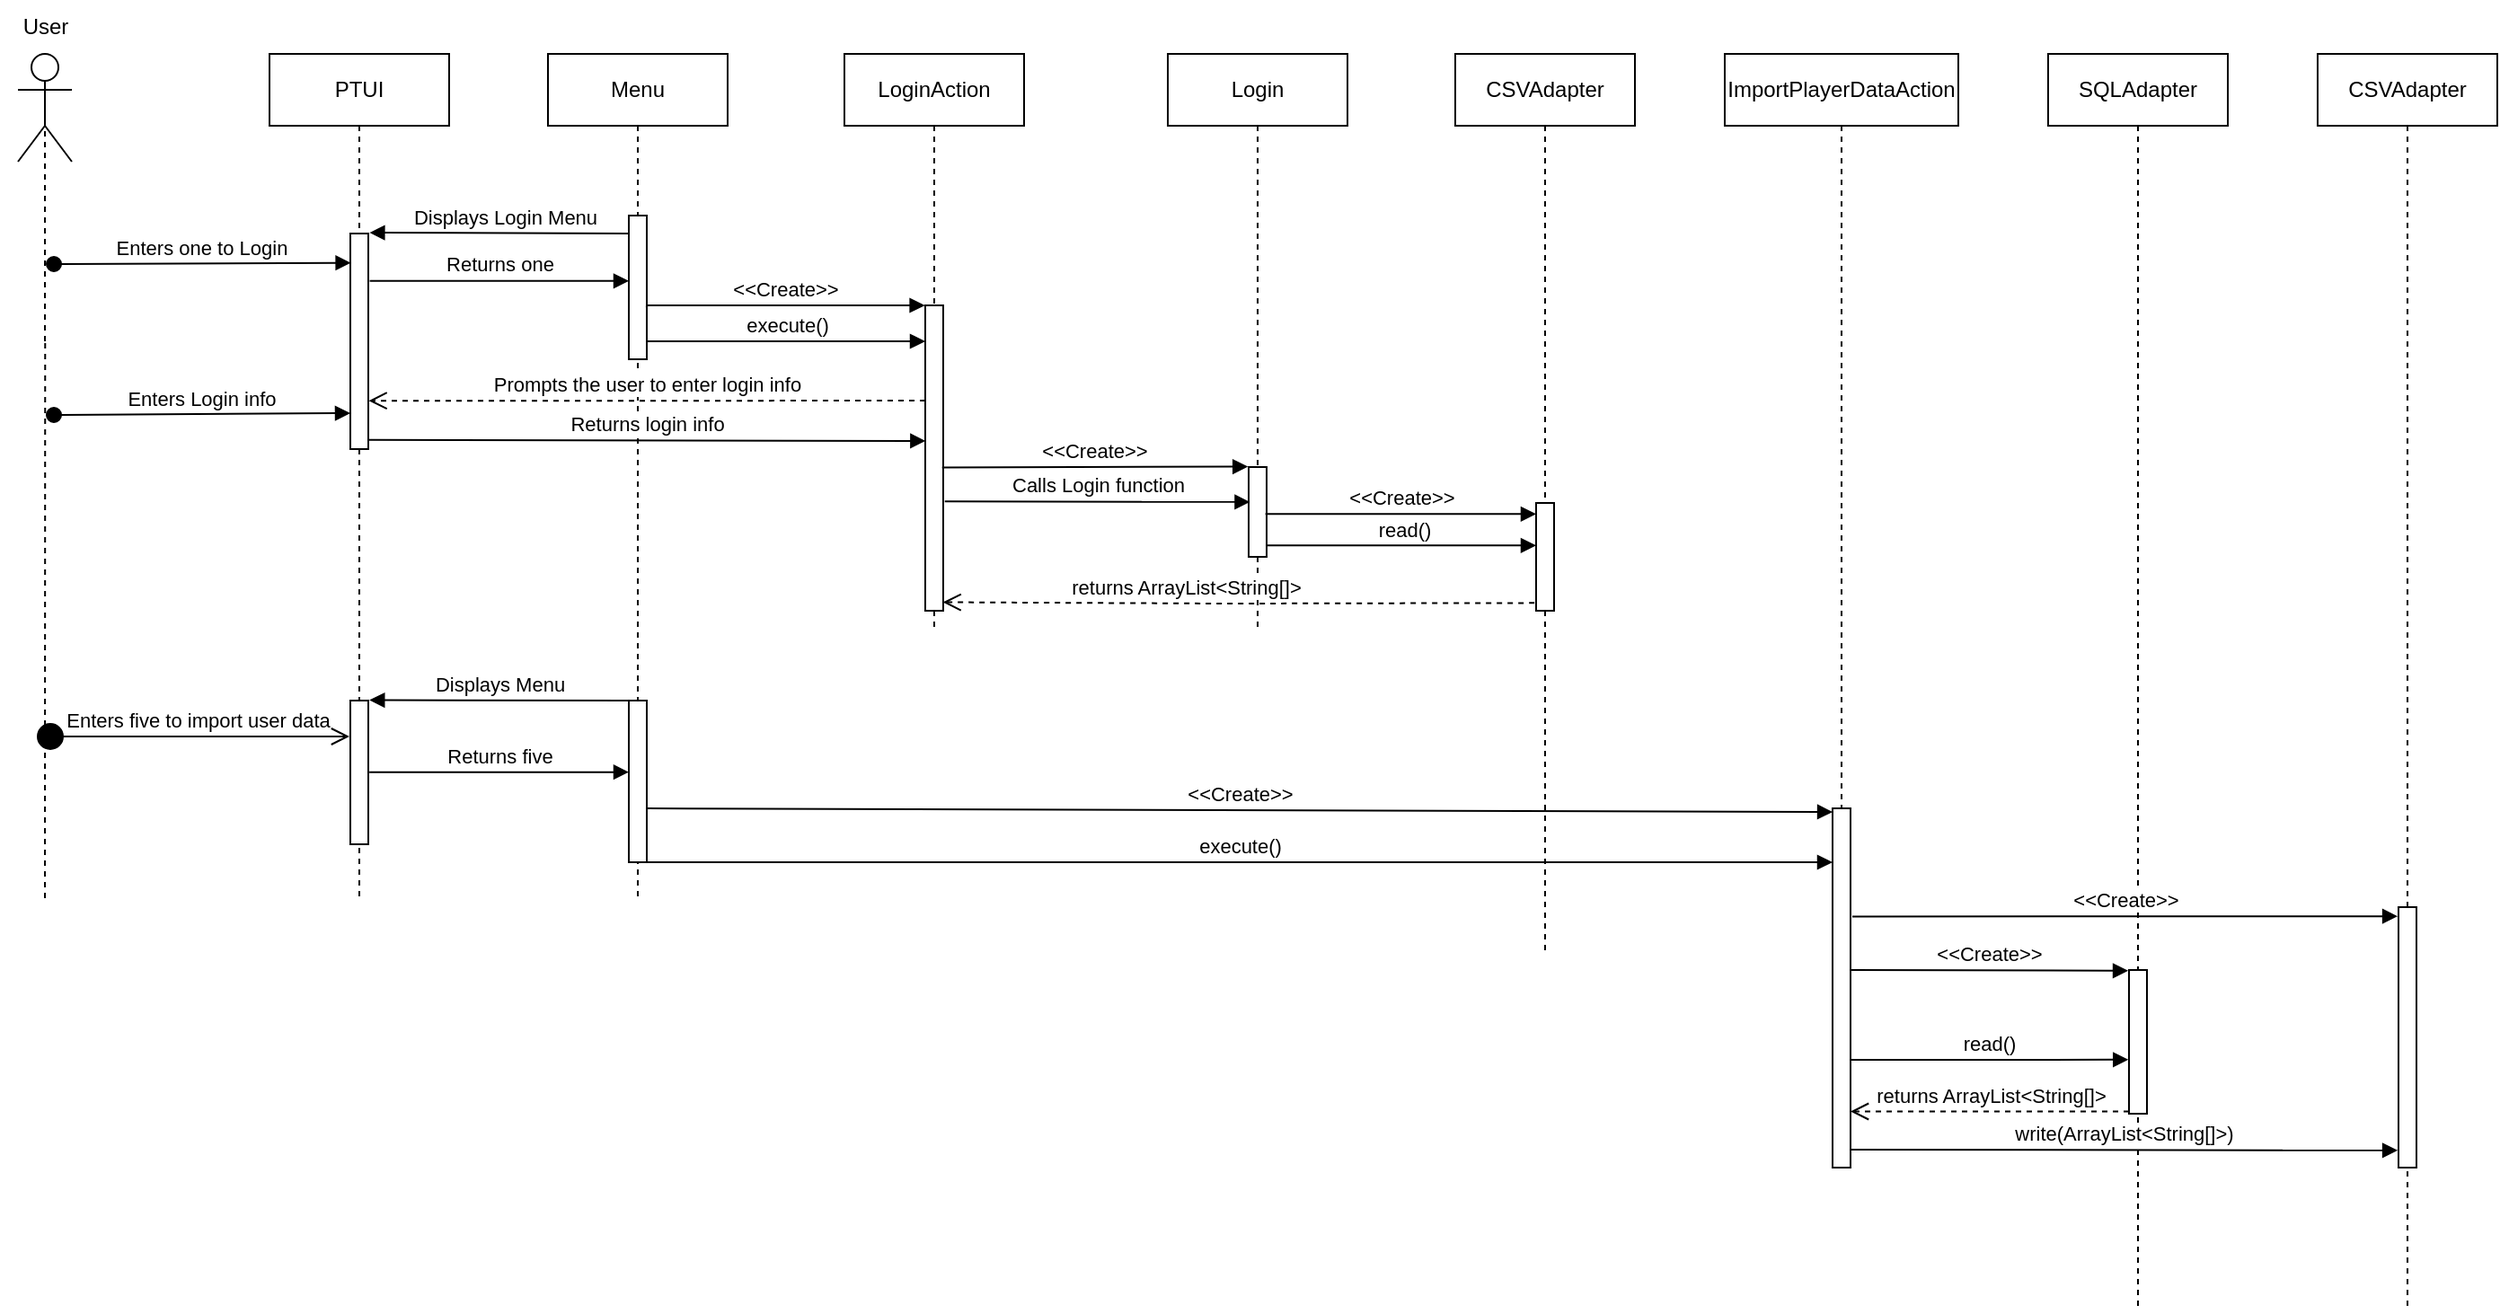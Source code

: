 <mxfile version="20.7.4" type="google"><diagram id="ndTM9GZN3yQ8ZZ9oGkl4" name="Page-1"><mxGraphModel grid="1" page="1" gridSize="10" guides="1" tooltips="1" connect="1" arrows="1" fold="1" pageScale="1" pageWidth="850" pageHeight="1100" math="0" shadow="0"><root><mxCell id="0"/><mxCell id="1" parent="0"/><mxCell id="Zq08x5YyqqLkEpcBBXub-1" value="PTUI" style="shape=umlLifeline;perimeter=lifelinePerimeter;whiteSpace=wrap;html=1;container=1;collapsible=0;recursiveResize=0;outlineConnect=0;" vertex="1" parent="1"><mxGeometry x="220" y="60" width="100" height="470" as="geometry"/></mxCell><mxCell id="Zq08x5YyqqLkEpcBBXub-2" value="" style="html=1;points=[];perimeter=orthogonalPerimeter;" vertex="1" parent="Zq08x5YyqqLkEpcBBXub-1"><mxGeometry x="45" y="100" width="10" height="120" as="geometry"/></mxCell><mxCell id="Zq08x5YyqqLkEpcBBXub-3" value="Displays Login Menu" style="html=1;verticalAlign=bottom;endArrow=block;rounded=0;entryX=1.069;entryY=-0.004;entryDx=0;entryDy=0;entryPerimeter=0;" edge="1" parent="Zq08x5YyqqLkEpcBBXub-1" target="Zq08x5YyqqLkEpcBBXub-2"><mxGeometry x="-0.036" width="80" relative="1" as="geometry"><mxPoint x="200" y="100" as="sourcePoint"/><mxPoint x="60" y="100" as="targetPoint"/><mxPoint as="offset"/></mxGeometry></mxCell><mxCell id="Zq08x5YyqqLkEpcBBXub-4" value="Enters Login info" style="html=1;verticalAlign=bottom;startArrow=oval;startFill=1;endArrow=block;startSize=8;rounded=0;entryX=0.03;entryY=0.136;entryDx=0;entryDy=0;entryPerimeter=0;" edge="1" parent="Zq08x5YyqqLkEpcBBXub-1"><mxGeometry width="60" relative="1" as="geometry"><mxPoint x="-120" y="201" as="sourcePoint"/><mxPoint x="45.0" y="200.0" as="targetPoint"/></mxGeometry></mxCell><mxCell id="Zq08x5YyqqLkEpcBBXub-40" value="" style="html=1;points=[];perimeter=orthogonalPerimeter;" vertex="1" parent="Zq08x5YyqqLkEpcBBXub-1"><mxGeometry x="45" y="360" width="10" height="80" as="geometry"/></mxCell><mxCell id="Zq08x5YyqqLkEpcBBXub-5" value="Login" style="shape=umlLifeline;perimeter=lifelinePerimeter;whiteSpace=wrap;html=1;container=1;collapsible=0;recursiveResize=0;outlineConnect=0;" vertex="1" parent="1"><mxGeometry x="720" y="60" width="100" height="320" as="geometry"/></mxCell><mxCell id="Zq08x5YyqqLkEpcBBXub-6" value="" style="html=1;points=[];perimeter=orthogonalPerimeter;" vertex="1" parent="Zq08x5YyqqLkEpcBBXub-5"><mxGeometry x="45" y="230" width="10" height="50" as="geometry"/></mxCell><mxCell id="Zq08x5YyqqLkEpcBBXub-7" value="CSVAdapter" style="shape=umlLifeline;perimeter=lifelinePerimeter;whiteSpace=wrap;html=1;container=1;collapsible=0;recursiveResize=0;outlineConnect=0;" vertex="1" parent="1"><mxGeometry x="880" y="60" width="100" height="500" as="geometry"/></mxCell><mxCell id="Zq08x5YyqqLkEpcBBXub-8" value="" style="html=1;points=[];perimeter=orthogonalPerimeter;" vertex="1" parent="Zq08x5YyqqLkEpcBBXub-7"><mxGeometry x="45" y="250" width="10" height="60" as="geometry"/></mxCell><mxCell id="Zq08x5YyqqLkEpcBBXub-9" value="Menu" style="shape=umlLifeline;perimeter=lifelinePerimeter;whiteSpace=wrap;html=1;container=1;collapsible=0;recursiveResize=0;outlineConnect=0;" vertex="1" parent="1"><mxGeometry x="375" y="60" width="100" height="470" as="geometry"/></mxCell><mxCell id="Zq08x5YyqqLkEpcBBXub-10" value="" style="html=1;points=[];perimeter=orthogonalPerimeter;" vertex="1" parent="Zq08x5YyqqLkEpcBBXub-9"><mxGeometry x="45" y="90" width="10" height="80" as="geometry"/></mxCell><mxCell id="Zq08x5YyqqLkEpcBBXub-41" value="" style="html=1;points=[];perimeter=orthogonalPerimeter;" vertex="1" parent="Zq08x5YyqqLkEpcBBXub-9"><mxGeometry x="45" y="360" width="10" height="90" as="geometry"/></mxCell><mxCell id="Zq08x5YyqqLkEpcBBXub-44" value="&amp;lt;&amp;lt;Create&amp;gt;&amp;gt;" style="html=1;verticalAlign=bottom;endArrow=block;rounded=0;entryX=0.003;entryY=0.01;entryDx=0;entryDy=0;entryPerimeter=0;" edge="1" parent="Zq08x5YyqqLkEpcBBXub-9" target="Zq08x5YyqqLkEpcBBXub-30"><mxGeometry width="80" relative="1" as="geometry"><mxPoint x="55" y="420" as="sourcePoint"/><mxPoint x="135" y="420" as="targetPoint"/></mxGeometry></mxCell><mxCell id="Zq08x5YyqqLkEpcBBXub-45" value="execute()" style="html=1;verticalAlign=bottom;endArrow=block;rounded=0;" edge="1" parent="Zq08x5YyqqLkEpcBBXub-9" target="Zq08x5YyqqLkEpcBBXub-30"><mxGeometry width="80" relative="1" as="geometry"><mxPoint x="55" y="450" as="sourcePoint"/><mxPoint x="135" y="450" as="targetPoint"/></mxGeometry></mxCell><mxCell id="Zq08x5YyqqLkEpcBBXub-11" value="LoginAction" style="shape=umlLifeline;perimeter=lifelinePerimeter;whiteSpace=wrap;html=1;container=1;collapsible=0;recursiveResize=0;outlineConnect=0;" vertex="1" parent="1"><mxGeometry x="540" y="60" width="100" height="320" as="geometry"/></mxCell><mxCell id="Zq08x5YyqqLkEpcBBXub-12" value="" style="html=1;points=[];perimeter=orthogonalPerimeter;" vertex="1" parent="Zq08x5YyqqLkEpcBBXub-11"><mxGeometry x="45" y="140" width="10" height="170" as="geometry"/></mxCell><mxCell id="Zq08x5YyqqLkEpcBBXub-13" value="" style="shape=umlActor;verticalLabelPosition=bottom;verticalAlign=top;html=1;" vertex="1" parent="1"><mxGeometry x="80" y="60" width="30" height="60" as="geometry"/></mxCell><mxCell id="Zq08x5YyqqLkEpcBBXub-14" value="" style="endArrow=none;dashed=1;html=1;rounded=0;entryX=0.5;entryY=0.717;entryDx=0;entryDy=0;entryPerimeter=0;startArrow=none;" edge="1" parent="1" target="Zq08x5YyqqLkEpcBBXub-13"><mxGeometry width="50" height="50" relative="1" as="geometry"><mxPoint x="95" y="220" as="sourcePoint"/><mxPoint x="94.5" y="130" as="targetPoint"/></mxGeometry></mxCell><mxCell id="Zq08x5YyqqLkEpcBBXub-15" value="" style="endArrow=none;dashed=1;html=1;rounded=0;entryX=0.514;entryY=1.002;entryDx=0;entryDy=0;entryPerimeter=0;" edge="1" parent="1"><mxGeometry width="50" height="50" relative="1" as="geometry"><mxPoint x="95" y="530" as="sourcePoint"/><mxPoint x="95.14" y="220.12" as="targetPoint"/><Array as="points"/></mxGeometry></mxCell><mxCell id="Zq08x5YyqqLkEpcBBXub-16" value="Returns one" style="html=1;verticalAlign=bottom;endArrow=block;rounded=0;exitX=1.079;exitY=0.22;exitDx=0;exitDy=0;exitPerimeter=0;" edge="1" parent="1" source="Zq08x5YyqqLkEpcBBXub-2" target="Zq08x5YyqqLkEpcBBXub-10"><mxGeometry width="80" relative="1" as="geometry"><mxPoint x="280" y="180" as="sourcePoint"/><mxPoint x="420" y="220" as="targetPoint"/></mxGeometry></mxCell><mxCell id="Zq08x5YyqqLkEpcBBXub-17" value="execute()" style="html=1;verticalAlign=bottom;endArrow=block;rounded=0;" edge="1" parent="1" target="Zq08x5YyqqLkEpcBBXub-12"><mxGeometry width="80" relative="1" as="geometry"><mxPoint x="430" y="220" as="sourcePoint"/><mxPoint x="510" y="220" as="targetPoint"/></mxGeometry></mxCell><mxCell id="Zq08x5YyqqLkEpcBBXub-18" value="Prompts the user to enter login info" style="html=1;verticalAlign=bottom;endArrow=open;dashed=1;endSize=8;rounded=0;exitX=0;exitY=0.312;exitDx=0;exitDy=0;exitPerimeter=0;entryX=1.025;entryY=0.776;entryDx=0;entryDy=0;entryPerimeter=0;" edge="1" parent="1" source="Zq08x5YyqqLkEpcBBXub-12" target="Zq08x5YyqqLkEpcBBXub-2"><mxGeometry relative="1" as="geometry"><mxPoint x="585" y="250" as="sourcePoint"/><mxPoint x="280" y="253" as="targetPoint"/></mxGeometry></mxCell><mxCell id="Zq08x5YyqqLkEpcBBXub-19" value="&amp;lt;&amp;lt;Create&amp;gt;&amp;gt;" style="html=1;verticalAlign=bottom;endArrow=block;rounded=0;exitX=0.936;exitY=0.531;exitDx=0;exitDy=0;exitPerimeter=0;entryX=-0.039;entryY=-0.005;entryDx=0;entryDy=0;entryPerimeter=0;" edge="1" parent="1" source="Zq08x5YyqqLkEpcBBXub-12" target="Zq08x5YyqqLkEpcBBXub-6"><mxGeometry x="0.0" width="80" relative="1" as="geometry"><mxPoint x="600" y="290" as="sourcePoint"/><mxPoint x="760" y="290" as="targetPoint"/><Array as="points"/><mxPoint as="offset"/></mxGeometry></mxCell><mxCell id="Zq08x5YyqqLkEpcBBXub-20" value="Calls Login function" style="html=1;verticalAlign=bottom;endArrow=block;rounded=0;exitX=1.087;exitY=0.642;exitDx=0;exitDy=0;exitPerimeter=0;entryX=0.073;entryY=0.389;entryDx=0;entryDy=0;entryPerimeter=0;" edge="1" parent="1" source="Zq08x5YyqqLkEpcBBXub-12" target="Zq08x5YyqqLkEpcBBXub-6"><mxGeometry width="80" relative="1" as="geometry"><mxPoint x="600" y="300" as="sourcePoint"/><mxPoint x="760" y="310" as="targetPoint"/></mxGeometry></mxCell><mxCell id="Zq08x5YyqqLkEpcBBXub-21" value="&amp;lt;&amp;lt;Create&amp;gt;&amp;gt;" style="html=1;verticalAlign=bottom;endArrow=block;rounded=0;exitX=0.932;exitY=0.522;exitDx=0;exitDy=0;exitPerimeter=0;entryX=-0.001;entryY=0.103;entryDx=0;entryDy=0;entryPerimeter=0;" edge="1" parent="1" source="Zq08x5YyqqLkEpcBBXub-6" target="Zq08x5YyqqLkEpcBBXub-8"><mxGeometry width="80" relative="1" as="geometry"><mxPoint x="780" y="319" as="sourcePoint"/><mxPoint x="920" y="316" as="targetPoint"/></mxGeometry></mxCell><mxCell id="Zq08x5YyqqLkEpcBBXub-22" value="returns ArrayList&amp;lt;String[]&amp;gt;" style="html=1;verticalAlign=bottom;endArrow=open;dashed=1;endSize=8;rounded=0;exitX=-0.092;exitY=0.928;exitDx=0;exitDy=0;exitPerimeter=0;entryX=0.98;entryY=0.972;entryDx=0;entryDy=0;entryPerimeter=0;" edge="1" parent="1" source="Zq08x5YyqqLkEpcBBXub-8" target="Zq08x5YyqqLkEpcBBXub-12"><mxGeometry x="0.179" relative="1" as="geometry"><mxPoint x="920" y="360" as="sourcePoint"/><mxPoint x="600" y="350" as="targetPoint"/><Array as="points"><mxPoint x="750" y="366"/></Array><mxPoint as="offset"/></mxGeometry></mxCell><mxCell id="Zq08x5YyqqLkEpcBBXub-23" value="&amp;lt;&amp;lt;Create&amp;gt;&amp;gt;" style="html=1;verticalAlign=bottom;endArrow=block;rounded=0;exitX=0.993;exitY=0.639;exitDx=0;exitDy=0;exitPerimeter=0;entryX=-0.02;entryY=0;entryDx=0;entryDy=0;entryPerimeter=0;" edge="1" parent="1" source="Zq08x5YyqqLkEpcBBXub-10" target="Zq08x5YyqqLkEpcBBXub-12"><mxGeometry width="80" relative="1" as="geometry"><mxPoint x="505" y="190" as="sourcePoint"/><mxPoint x="585" y="190" as="targetPoint"/><Array as="points"><mxPoint x="430" y="200"/></Array></mxGeometry></mxCell><mxCell id="Zq08x5YyqqLkEpcBBXub-24" value="Returns login info" style="html=1;verticalAlign=bottom;endArrow=block;rounded=0;entryX=0.018;entryY=0.444;entryDx=0;entryDy=0;entryPerimeter=0;exitX=1.022;exitY=0.957;exitDx=0;exitDy=0;exitPerimeter=0;" edge="1" parent="1" source="Zq08x5YyqqLkEpcBBXub-2" target="Zq08x5YyqqLkEpcBBXub-12"><mxGeometry width="80" relative="1" as="geometry"><mxPoint x="275" y="279.67" as="sourcePoint"/><mxPoint x="355" y="279.67" as="targetPoint"/></mxGeometry></mxCell><mxCell id="Zq08x5YyqqLkEpcBBXub-25" value="&amp;nbsp;read()" style="html=1;verticalAlign=bottom;endArrow=block;rounded=0;exitX=1.049;exitY=0.873;exitDx=0;exitDy=0;exitPerimeter=0;" edge="1" parent="1" source="Zq08x5YyqqLkEpcBBXub-6" target="Zq08x5YyqqLkEpcBBXub-8"><mxGeometry width="80" relative="1" as="geometry"><mxPoint x="780" y="340" as="sourcePoint"/><mxPoint x="855" y="330" as="targetPoint"/><Array as="points"/></mxGeometry></mxCell><mxCell id="Zq08x5YyqqLkEpcBBXub-26" value="User" style="text;html=1;align=center;verticalAlign=middle;resizable=0;points=[];autosize=1;strokeColor=none;fillColor=none;" vertex="1" parent="1"><mxGeometry x="70" y="30" width="50" height="30" as="geometry"/></mxCell><mxCell id="Zq08x5YyqqLkEpcBBXub-27" value="Enters one to Login" style="html=1;verticalAlign=bottom;startArrow=oval;startFill=1;endArrow=block;startSize=8;rounded=0;entryX=0.03;entryY=0.136;entryDx=0;entryDy=0;entryPerimeter=0;" edge="1" parent="1" target="Zq08x5YyqqLkEpcBBXub-2"><mxGeometry width="60" relative="1" as="geometry"><mxPoint x="100" y="177" as="sourcePoint"/><mxPoint x="180" y="140" as="targetPoint"/></mxGeometry></mxCell><mxCell id="Zq08x5YyqqLkEpcBBXub-29" value="ImportPlayerDataAction" style="shape=umlLifeline;perimeter=lifelinePerimeter;whiteSpace=wrap;html=1;container=1;collapsible=0;recursiveResize=0;outlineConnect=0;" vertex="1" parent="1"><mxGeometry x="1030" y="60" width="130" height="620" as="geometry"/></mxCell><mxCell id="Zq08x5YyqqLkEpcBBXub-30" value="" style="html=1;points=[];perimeter=orthogonalPerimeter;" vertex="1" parent="Zq08x5YyqqLkEpcBBXub-29"><mxGeometry x="60" y="420" width="10" height="200" as="geometry"/></mxCell><mxCell id="Zq08x5YyqqLkEpcBBXub-46" value="&amp;lt;&amp;lt;Create&amp;gt;&amp;gt;" style="html=1;verticalAlign=bottom;endArrow=block;rounded=0;entryX=-0.047;entryY=0.005;entryDx=0;entryDy=0;entryPerimeter=0;" edge="1" parent="Zq08x5YyqqLkEpcBBXub-29" target="Zq08x5YyqqLkEpcBBXub-34"><mxGeometry width="80" relative="1" as="geometry"><mxPoint x="70" y="510" as="sourcePoint"/><mxPoint x="150" y="520" as="targetPoint"/></mxGeometry></mxCell><mxCell id="Zq08x5YyqqLkEpcBBXub-32" value="Enters five to import user data" style="html=1;verticalAlign=bottom;startArrow=circle;startFill=1;endArrow=open;startSize=6;endSize=8;rounded=0;entryX=-0.05;entryY=0.25;entryDx=0;entryDy=0;entryPerimeter=0;" edge="1" parent="1" target="Zq08x5YyqqLkEpcBBXub-40"><mxGeometry x="0.032" width="80" relative="1" as="geometry"><mxPoint x="90" y="440" as="sourcePoint"/><mxPoint x="260" y="440" as="targetPoint"/><mxPoint as="offset"/></mxGeometry></mxCell><mxCell id="Zq08x5YyqqLkEpcBBXub-33" value="SQLAdapter" style="shape=umlLifeline;perimeter=lifelinePerimeter;whiteSpace=wrap;html=1;container=1;collapsible=0;recursiveResize=0;outlineConnect=0;" vertex="1" parent="1"><mxGeometry x="1210" y="60" width="100" height="700" as="geometry"/></mxCell><mxCell id="Zq08x5YyqqLkEpcBBXub-34" value="" style="html=1;points=[];perimeter=orthogonalPerimeter;" vertex="1" parent="Zq08x5YyqqLkEpcBBXub-33"><mxGeometry x="45" y="510" width="10" height="80" as="geometry"/></mxCell><mxCell id="Zq08x5YyqqLkEpcBBXub-51" value="returns ArrayList&amp;lt;String[]&amp;gt;" style="html=1;verticalAlign=bottom;endArrow=open;dashed=1;endSize=8;rounded=0;" edge="1" parent="Zq08x5YyqqLkEpcBBXub-33" target="Zq08x5YyqqLkEpcBBXub-30"><mxGeometry relative="1" as="geometry"><mxPoint x="45" y="588.75" as="sourcePoint"/><mxPoint x="-35" y="588.75" as="targetPoint"/></mxGeometry></mxCell><mxCell id="Zq08x5YyqqLkEpcBBXub-42" value="Displays Menu" style="html=1;verticalAlign=bottom;endArrow=block;rounded=0;entryX=1.063;entryY=-0.003;entryDx=0;entryDy=0;entryPerimeter=0;" edge="1" parent="1" target="Zq08x5YyqqLkEpcBBXub-40"><mxGeometry width="80" relative="1" as="geometry"><mxPoint x="420" y="420" as="sourcePoint"/><mxPoint x="280" y="420" as="targetPoint"/><Array as="points"/></mxGeometry></mxCell><mxCell id="Zq08x5YyqqLkEpcBBXub-43" value="Returns five" style="html=1;verticalAlign=bottom;endArrow=block;rounded=0;exitX=1.057;exitY=0.498;exitDx=0;exitDy=0;exitPerimeter=0;" edge="1" parent="1" source="Zq08x5YyqqLkEpcBBXub-40" target="Zq08x5YyqqLkEpcBBXub-41"><mxGeometry width="80" relative="1" as="geometry"><mxPoint x="280" y="460" as="sourcePoint"/><mxPoint x="360" y="460" as="targetPoint"/></mxGeometry></mxCell><mxCell id="Zq08x5YyqqLkEpcBBXub-48" value="CSVAdapter" style="shape=umlLifeline;perimeter=lifelinePerimeter;whiteSpace=wrap;html=1;container=1;collapsible=0;recursiveResize=0;outlineConnect=0;" vertex="1" parent="1"><mxGeometry x="1360" y="60" width="100" height="700" as="geometry"/></mxCell><mxCell id="Zq08x5YyqqLkEpcBBXub-49" value="" style="html=1;points=[];perimeter=orthogonalPerimeter;" vertex="1" parent="Zq08x5YyqqLkEpcBBXub-48"><mxGeometry x="45" y="475" width="10" height="145" as="geometry"/></mxCell><mxCell id="Zq08x5YyqqLkEpcBBXub-47" value="read()" style="html=1;verticalAlign=bottom;endArrow=block;rounded=0;entryX=-0.038;entryY=0.624;entryDx=0;entryDy=0;entryPerimeter=0;" edge="1" parent="1" target="Zq08x5YyqqLkEpcBBXub-34"><mxGeometry width="80" relative="1" as="geometry"><mxPoint x="1100" y="620" as="sourcePoint"/><mxPoint x="1250" y="620" as="targetPoint"/></mxGeometry></mxCell><mxCell id="Zq08x5YyqqLkEpcBBXub-53" value="&amp;lt;&amp;lt;Create&amp;gt;&amp;gt;" style="html=1;verticalAlign=bottom;endArrow=block;rounded=0;exitX=1.1;exitY=0.301;exitDx=0;exitDy=0;exitPerimeter=0;entryX=-0.045;entryY=0.035;entryDx=0;entryDy=0;entryPerimeter=0;" edge="1" parent="1" source="Zq08x5YyqqLkEpcBBXub-30" target="Zq08x5YyqqLkEpcBBXub-49"><mxGeometry width="80" relative="1" as="geometry"><mxPoint x="1100" y="590" as="sourcePoint"/><mxPoint x="1400" y="540" as="targetPoint"/><Array as="points"/></mxGeometry></mxCell><mxCell id="Zq08x5YyqqLkEpcBBXub-56" value="write(ArrayList&amp;lt;String[]&amp;gt;)" style="html=1;verticalAlign=bottom;endArrow=block;rounded=0;entryX=-0.045;entryY=0.934;entryDx=0;entryDy=0;entryPerimeter=0;" edge="1" parent="1" target="Zq08x5YyqqLkEpcBBXub-49"><mxGeometry width="80" relative="1" as="geometry"><mxPoint x="1100" y="670" as="sourcePoint"/><mxPoint x="1400" y="670" as="targetPoint"/></mxGeometry></mxCell></root></mxGraphModel></diagram></mxfile>